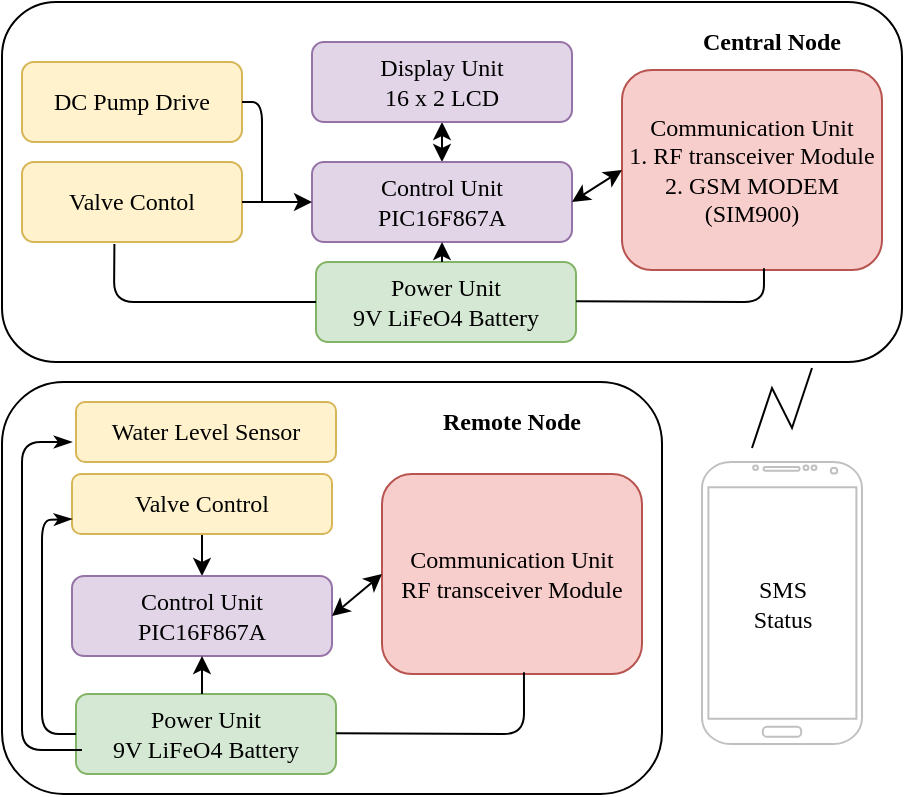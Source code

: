 <mxfile version="13.6.6" type="github">
  <diagram id="TLkPJLO_rXAb08wiplHC" name="Page-1">
    <mxGraphModel dx="868" dy="479" grid="1" gridSize="10" guides="1" tooltips="1" connect="1" arrows="1" fold="1" page="1" pageScale="1" pageWidth="850" pageHeight="1100" math="0" shadow="0">
      <root>
        <mxCell id="0" />
        <mxCell id="1" parent="0" />
        <mxCell id="Kuj8ouRovAtnDa-c6B08-2" value="" style="rounded=1;whiteSpace=wrap;html=1;fontFamily=Verdana;" parent="1" vertex="1">
          <mxGeometry x="140" y="60" width="450" height="180" as="geometry" />
        </mxCell>
        <mxCell id="1dGk-xLJa61S_E6pHA25-1" value="DC Pump Drive" style="rounded=1;whiteSpace=wrap;html=1;fillColor=#fff2cc;strokeColor=#d6b656;fontFamily=Verdana;" parent="1" vertex="1">
          <mxGeometry x="150" y="90" width="110" height="40" as="geometry" />
        </mxCell>
        <mxCell id="Kuj8ouRovAtnDa-c6B08-3" style="edgeStyle=orthogonalEdgeStyle;rounded=0;orthogonalLoop=1;jettySize=auto;html=1;exitX=0.5;exitY=0;exitDx=0;exitDy=0;entryX=0.5;entryY=1;entryDx=0;entryDy=0;fontFamily=Verdana;startArrow=classic;startFill=1;" parent="1" source="1dGk-xLJa61S_E6pHA25-2" target="Kuj8ouRovAtnDa-c6B08-1" edge="1">
          <mxGeometry relative="1" as="geometry" />
        </mxCell>
        <mxCell id="1dGk-xLJa61S_E6pHA25-2" value="&lt;div&gt;Control Unit&lt;/div&gt;&lt;div&gt;PIC16F867A&lt;br&gt;&lt;/div&gt;" style="rounded=1;whiteSpace=wrap;html=1;fillColor=#e1d5e7;strokeColor=#9673a6;fontFamily=Verdana;" parent="1" vertex="1">
          <mxGeometry x="295" y="140" width="130" height="40" as="geometry" />
        </mxCell>
        <mxCell id="1dGk-xLJa61S_E6pHA25-3" value="&lt;div&gt;Communication Unit&lt;/div&gt;&lt;div&gt;1. RF transceiver Module&lt;/div&gt;&lt;div&gt;2. GSM MODEM (SIM900)&lt;br&gt;&lt;/div&gt;" style="rounded=1;whiteSpace=wrap;html=1;fillColor=#f8cecc;strokeColor=#b85450;fontFamily=Verdana;" parent="1" vertex="1">
          <mxGeometry x="450" y="94" width="130" height="100" as="geometry" />
        </mxCell>
        <mxCell id="1dGk-xLJa61S_E6pHA25-4" value="&lt;div&gt;Power Unit&lt;/div&gt;&lt;div&gt;9V LiFeO4 Battery&lt;br&gt;&lt;/div&gt;" style="rounded=1;whiteSpace=wrap;html=1;fillColor=#d5e8d4;strokeColor=#82b366;fontFamily=Verdana;" parent="1" vertex="1">
          <mxGeometry x="297" y="190" width="130" height="40" as="geometry" />
        </mxCell>
        <mxCell id="1dGk-xLJa61S_E6pHA25-5" value="Valve Contol" style="rounded=1;whiteSpace=wrap;html=1;fillColor=#fff2cc;strokeColor=#d6b656;fontFamily=Verdana;" parent="1" vertex="1">
          <mxGeometry x="150" y="140" width="110" height="40" as="geometry" />
        </mxCell>
        <mxCell id="Kuj8ouRovAtnDa-c6B08-1" value="&lt;div&gt;Display Unit&lt;/div&gt;&lt;div&gt;16 x 2 LCD&lt;br&gt;&lt;/div&gt;" style="rounded=1;whiteSpace=wrap;html=1;fillColor=#e1d5e7;strokeColor=#9673a6;fontFamily=Verdana;" parent="1" vertex="1">
          <mxGeometry x="295" y="80" width="130" height="40" as="geometry" />
        </mxCell>
        <mxCell id="Kuj8ouRovAtnDa-c6B08-4" value="" style="endArrow=classic;startArrow=classic;html=1;fontFamily=Verdana;entryX=1;entryY=0.5;entryDx=0;entryDy=0;exitX=0;exitY=0.5;exitDx=0;exitDy=0;" parent="1" source="1dGk-xLJa61S_E6pHA25-3" target="1dGk-xLJa61S_E6pHA25-2" edge="1">
          <mxGeometry width="50" height="50" relative="1" as="geometry">
            <mxPoint x="400" y="270" as="sourcePoint" />
            <mxPoint x="450" y="220" as="targetPoint" />
          </mxGeometry>
        </mxCell>
        <mxCell id="Kuj8ouRovAtnDa-c6B08-6" value="" style="endArrow=classic;html=1;fontFamily=Verdana;exitX=1;exitY=0.5;exitDx=0;exitDy=0;entryX=0;entryY=0.5;entryDx=0;entryDy=0;" parent="1" source="1dGk-xLJa61S_E6pHA25-5" target="1dGk-xLJa61S_E6pHA25-2" edge="1">
          <mxGeometry width="50" height="50" relative="1" as="geometry">
            <mxPoint x="260" y="200" as="sourcePoint" />
            <mxPoint x="310" y="150" as="targetPoint" />
          </mxGeometry>
        </mxCell>
        <mxCell id="Kuj8ouRovAtnDa-c6B08-7" value="" style="endArrow=none;html=1;fontFamily=Verdana;entryX=1;entryY=0.5;entryDx=0;entryDy=0;" parent="1" target="1dGk-xLJa61S_E6pHA25-1" edge="1">
          <mxGeometry width="50" height="50" relative="1" as="geometry">
            <mxPoint x="270" y="160" as="sourcePoint" />
            <mxPoint x="310" y="90" as="targetPoint" />
            <Array as="points">
              <mxPoint x="270" y="110" />
            </Array>
          </mxGeometry>
        </mxCell>
        <mxCell id="Kuj8ouRovAtnDa-c6B08-8" value="" style="endArrow=none;html=1;fontFamily=Verdana;exitX=0.42;exitY=1.026;exitDx=0;exitDy=0;exitPerimeter=0;entryX=0;entryY=0.5;entryDx=0;entryDy=0;" parent="1" source="1dGk-xLJa61S_E6pHA25-5" target="1dGk-xLJa61S_E6pHA25-4" edge="1">
          <mxGeometry width="50" height="50" relative="1" as="geometry">
            <mxPoint x="400" y="270" as="sourcePoint" />
            <mxPoint x="450" y="220" as="targetPoint" />
            <Array as="points">
              <mxPoint x="196" y="210" />
            </Array>
          </mxGeometry>
        </mxCell>
        <mxCell id="Kuj8ouRovAtnDa-c6B08-9" value="" style="endArrow=none;html=1;fontFamily=Verdana;exitX=0.149;exitY=0.833;exitDx=0;exitDy=0;exitPerimeter=0;entryX=0.546;entryY=0.991;entryDx=0;entryDy=0;entryPerimeter=0;" parent="1" target="1dGk-xLJa61S_E6pHA25-3" edge="1">
          <mxGeometry width="50" height="50" relative="1" as="geometry">
            <mxPoint x="427" y="209.66" as="sourcePoint" />
            <mxPoint x="513.97" y="209.72" as="targetPoint" />
            <Array as="points">
              <mxPoint x="521" y="210" />
            </Array>
          </mxGeometry>
        </mxCell>
        <mxCell id="Kuj8ouRovAtnDa-c6B08-10" value="" style="endArrow=classic;html=1;fontFamily=Verdana;entryX=0.5;entryY=1;entryDx=0;entryDy=0;" parent="1" target="1dGk-xLJa61S_E6pHA25-2" edge="1">
          <mxGeometry width="50" height="50" relative="1" as="geometry">
            <mxPoint x="360" y="190" as="sourcePoint" />
            <mxPoint x="305" y="170" as="targetPoint" />
          </mxGeometry>
        </mxCell>
        <mxCell id="y8CLTdTPDZlZgqFttJll-1" value="" style="rounded=1;whiteSpace=wrap;html=1;fontFamily=Verdana;" vertex="1" parent="1">
          <mxGeometry x="140" y="250" width="330" height="206" as="geometry" />
        </mxCell>
        <mxCell id="y8CLTdTPDZlZgqFttJll-3" style="edgeStyle=orthogonalEdgeStyle;rounded=0;orthogonalLoop=1;jettySize=auto;html=1;exitX=0.5;exitY=0;exitDx=0;exitDy=0;entryX=0.5;entryY=1;entryDx=0;entryDy=0;fontFamily=Verdana;startArrow=classic;startFill=1;endArrow=none;endFill=0;" edge="1" source="y8CLTdTPDZlZgqFttJll-4" target="y8CLTdTPDZlZgqFttJll-8" parent="1">
          <mxGeometry relative="1" as="geometry" />
        </mxCell>
        <mxCell id="y8CLTdTPDZlZgqFttJll-4" value="&lt;div&gt;Control Unit&lt;/div&gt;&lt;div&gt;PIC16F867A&lt;br&gt;&lt;/div&gt;" style="rounded=1;whiteSpace=wrap;html=1;fillColor=#e1d5e7;strokeColor=#9673a6;fontFamily=Verdana;" vertex="1" parent="1">
          <mxGeometry x="175" y="347" width="130" height="40" as="geometry" />
        </mxCell>
        <mxCell id="y8CLTdTPDZlZgqFttJll-5" value="&lt;div&gt;Communication Unit&lt;/div&gt;&lt;div&gt;RF transceiver Module&lt;/div&gt;" style="rounded=1;whiteSpace=wrap;html=1;fillColor=#f8cecc;strokeColor=#b85450;fontFamily=Verdana;" vertex="1" parent="1">
          <mxGeometry x="330" y="296" width="130" height="100" as="geometry" />
        </mxCell>
        <mxCell id="y8CLTdTPDZlZgqFttJll-6" value="&lt;div&gt;Power Unit&lt;/div&gt;&lt;div&gt;9V LiFeO4 Battery&lt;br&gt;&lt;/div&gt;" style="rounded=1;whiteSpace=wrap;html=1;fillColor=#d5e8d4;strokeColor=#82b366;fontFamily=Verdana;" vertex="1" parent="1">
          <mxGeometry x="177" y="406" width="130" height="40" as="geometry" />
        </mxCell>
        <mxCell id="y8CLTdTPDZlZgqFttJll-8" value="Valve Control" style="rounded=1;whiteSpace=wrap;html=1;fillColor=#fff2cc;strokeColor=#d6b656;fontFamily=Verdana;" vertex="1" parent="1">
          <mxGeometry x="175" y="296" width="130" height="30" as="geometry" />
        </mxCell>
        <mxCell id="y8CLTdTPDZlZgqFttJll-9" value="" style="endArrow=classic;startArrow=classic;html=1;fontFamily=Verdana;entryX=1;entryY=0.5;entryDx=0;entryDy=0;exitX=0;exitY=0.5;exitDx=0;exitDy=0;" edge="1" source="y8CLTdTPDZlZgqFttJll-5" target="y8CLTdTPDZlZgqFttJll-4" parent="1">
          <mxGeometry width="50" height="50" relative="1" as="geometry">
            <mxPoint x="280" y="486" as="sourcePoint" />
            <mxPoint x="330" y="436" as="targetPoint" />
          </mxGeometry>
        </mxCell>
        <mxCell id="y8CLTdTPDZlZgqFttJll-12" value="" style="endArrow=none;html=1;fontFamily=Verdana;exitX=0;exitY=0.75;exitDx=0;exitDy=0;entryX=0;entryY=0.5;entryDx=0;entryDy=0;startArrow=classicThin;startFill=1;" edge="1" source="y8CLTdTPDZlZgqFttJll-8" target="y8CLTdTPDZlZgqFttJll-6" parent="1">
          <mxGeometry width="50" height="50" relative="1" as="geometry">
            <mxPoint x="76.2" y="397.04" as="sourcePoint" />
            <mxPoint x="330" y="436" as="targetPoint" />
            <Array as="points">
              <mxPoint x="160" y="319" />
              <mxPoint x="160" y="426" />
            </Array>
          </mxGeometry>
        </mxCell>
        <mxCell id="y8CLTdTPDZlZgqFttJll-13" value="" style="endArrow=none;html=1;fontFamily=Verdana;exitX=0.149;exitY=0.833;exitDx=0;exitDy=0;exitPerimeter=0;entryX=0.546;entryY=0.991;entryDx=0;entryDy=0;entryPerimeter=0;" edge="1" target="y8CLTdTPDZlZgqFttJll-5" parent="1">
          <mxGeometry width="50" height="50" relative="1" as="geometry">
            <mxPoint x="307" y="425.66" as="sourcePoint" />
            <mxPoint x="393.97" y="425.72" as="targetPoint" />
            <Array as="points">
              <mxPoint x="401" y="426" />
            </Array>
          </mxGeometry>
        </mxCell>
        <mxCell id="y8CLTdTPDZlZgqFttJll-14" value="" style="endArrow=classic;html=1;fontFamily=Verdana;entryX=0.5;entryY=1;entryDx=0;entryDy=0;" edge="1" target="y8CLTdTPDZlZgqFttJll-4" parent="1">
          <mxGeometry width="50" height="50" relative="1" as="geometry">
            <mxPoint x="240" y="406" as="sourcePoint" />
            <mxPoint x="185" y="386" as="targetPoint" />
          </mxGeometry>
        </mxCell>
        <mxCell id="y8CLTdTPDZlZgqFttJll-15" value="" style="verticalLabelPosition=bottom;verticalAlign=top;html=1;shadow=0;dashed=0;strokeWidth=1;shape=mxgraph.android.phone2;strokeColor=#c0c0c0;fontFamily=Verdana;" vertex="1" parent="1">
          <mxGeometry x="490" y="290" width="80" height="141" as="geometry" />
        </mxCell>
        <mxCell id="y8CLTdTPDZlZgqFttJll-16" value="&lt;div&gt;SMS &lt;br&gt;&lt;/div&gt;&lt;div&gt;Status&lt;/div&gt;" style="text;html=1;align=center;verticalAlign=middle;resizable=0;points=[];autosize=1;fontFamily=Verdana;" vertex="1" parent="1">
          <mxGeometry x="500" y="345.5" width="60" height="30" as="geometry" />
        </mxCell>
        <mxCell id="y8CLTdTPDZlZgqFttJll-17" value="Water Level Sensor" style="rounded=1;whiteSpace=wrap;html=1;fillColor=#fff2cc;strokeColor=#d6b656;fontFamily=Verdana;" vertex="1" parent="1">
          <mxGeometry x="177" y="260" width="130" height="30" as="geometry" />
        </mxCell>
        <mxCell id="y8CLTdTPDZlZgqFttJll-18" value="" style="endArrow=none;html=1;fontFamily=Verdana;startArrow=classicThin;startFill=1;" edge="1" parent="1">
          <mxGeometry width="50" height="50" relative="1" as="geometry">
            <mxPoint x="175" y="280" as="sourcePoint" />
            <mxPoint x="180" y="434" as="targetPoint" />
            <Array as="points">
              <mxPoint x="150" y="280" />
              <mxPoint x="150" y="434" />
            </Array>
          </mxGeometry>
        </mxCell>
        <mxCell id="y8CLTdTPDZlZgqFttJll-19" value="" style="endArrow=none;html=1;fontFamily=Verdana;rounded=0;" edge="1" parent="1">
          <mxGeometry width="50" height="50" relative="1" as="geometry">
            <mxPoint x="515" y="283" as="sourcePoint" />
            <mxPoint x="545" y="243" as="targetPoint" />
            <Array as="points">
              <mxPoint x="525" y="253" />
              <mxPoint x="535" y="273" />
            </Array>
          </mxGeometry>
        </mxCell>
        <mxCell id="y8CLTdTPDZlZgqFttJll-20" value="Remote Node" style="text;html=1;strokeColor=none;fillColor=none;align=center;verticalAlign=middle;whiteSpace=wrap;rounded=0;fontFamily=Verdana;fontStyle=1" vertex="1" parent="1">
          <mxGeometry x="350" y="260" width="90" height="20" as="geometry" />
        </mxCell>
        <mxCell id="y8CLTdTPDZlZgqFttJll-21" value="Central Node" style="text;html=1;strokeColor=none;fillColor=none;align=center;verticalAlign=middle;whiteSpace=wrap;rounded=0;fontFamily=Verdana;fontStyle=1" vertex="1" parent="1">
          <mxGeometry x="480" y="70" width="90" height="20" as="geometry" />
        </mxCell>
      </root>
    </mxGraphModel>
  </diagram>
</mxfile>
